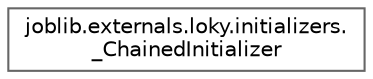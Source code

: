 digraph "Graphical Class Hierarchy"
{
 // LATEX_PDF_SIZE
  bgcolor="transparent";
  edge [fontname=Helvetica,fontsize=10,labelfontname=Helvetica,labelfontsize=10];
  node [fontname=Helvetica,fontsize=10,shape=box,height=0.2,width=0.4];
  rankdir="LR";
  Node0 [id="Node000000",label="joblib.externals.loky.initializers.\l_ChainedInitializer",height=0.2,width=0.4,color="grey40", fillcolor="white", style="filled",URL="$d1/d4d/classjoblib_1_1externals_1_1loky_1_1initializers_1_1__ChainedInitializer.html",tooltip=" "];
}
